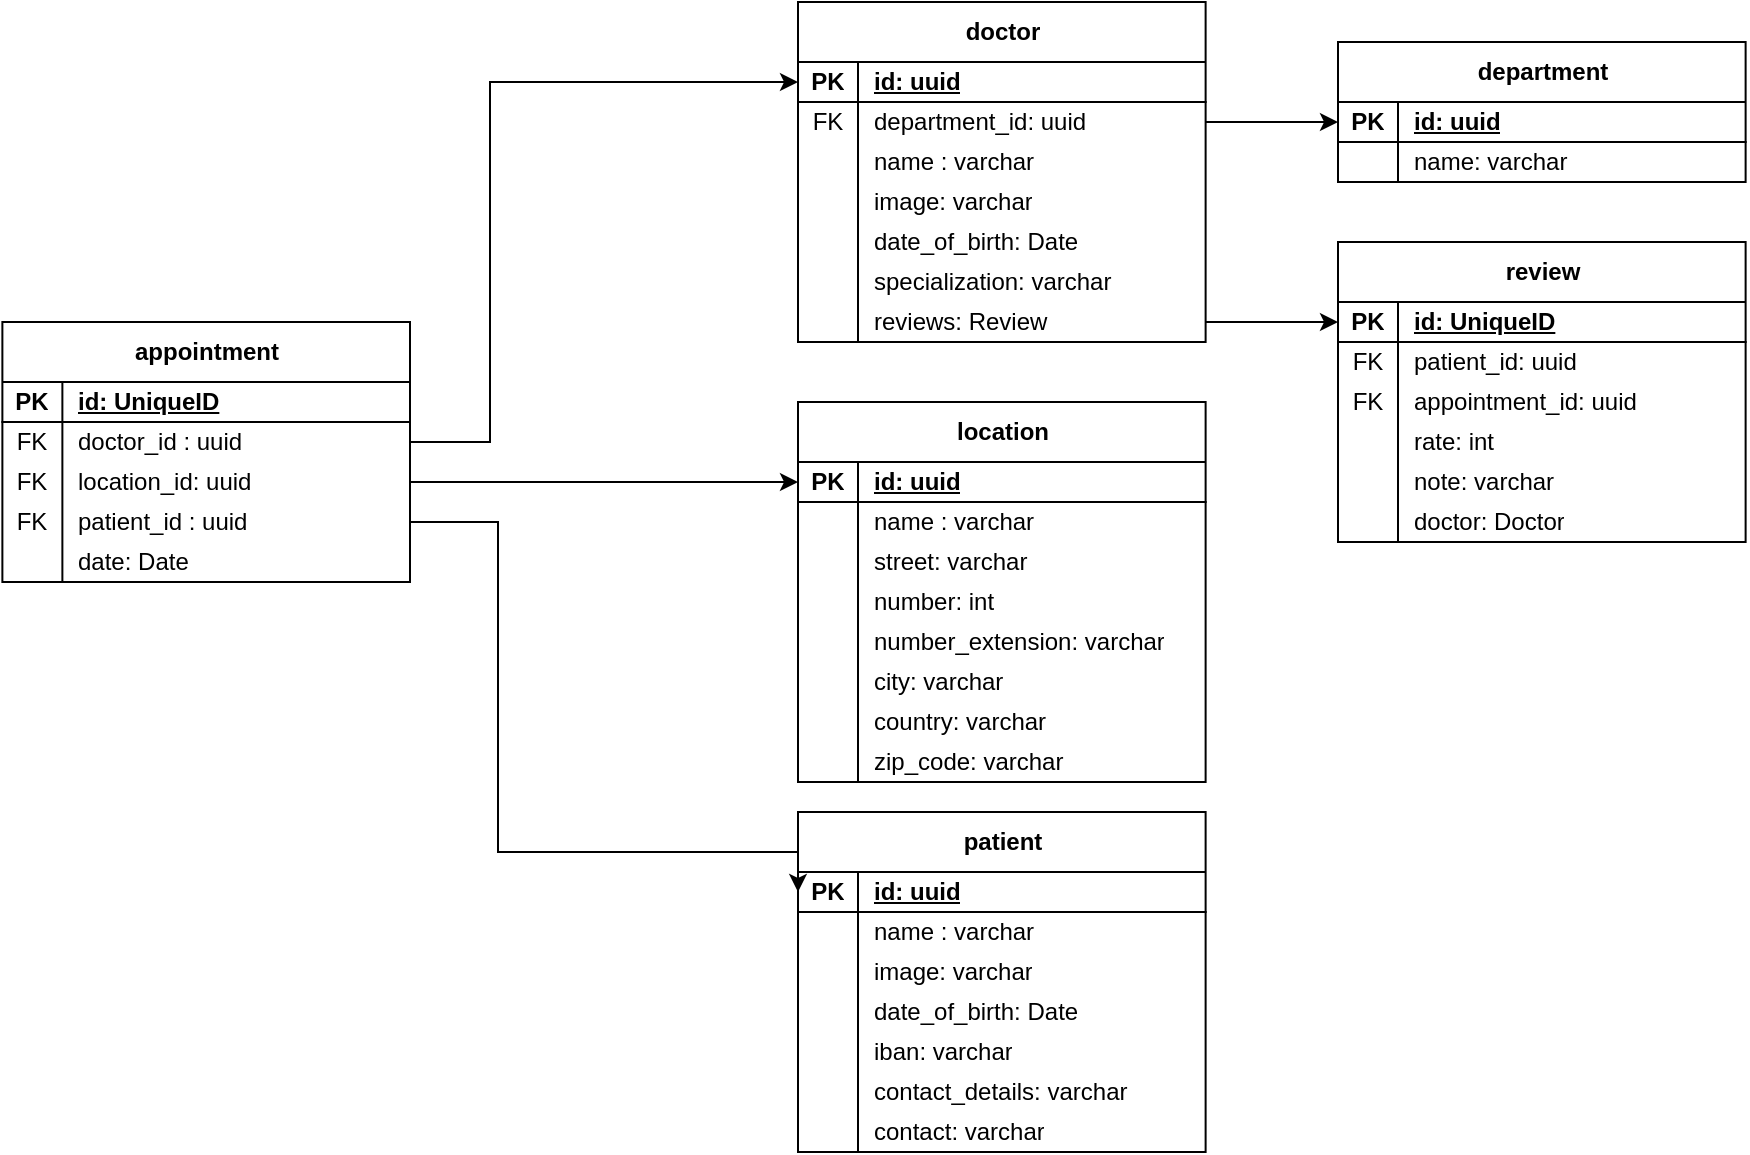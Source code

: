 <mxfile version="28.2.3">
  <diagram name="Page-1" id="9zcao2POnBsEuUNefQDV">
    <mxGraphModel dx="2253" dy="790" grid="1" gridSize="10" guides="1" tooltips="1" connect="1" arrows="1" fold="1" page="1" pageScale="1" pageWidth="827" pageHeight="1169" math="0" shadow="0">
      <root>
        <mxCell id="0" />
        <mxCell id="1" parent="0" />
        <mxCell id="Q81MRmjj6C1oXA7TaWA5-3" value="patient" style="shape=table;startSize=30;container=1;collapsible=1;childLayout=tableLayout;fixedRows=1;rowLines=0;fontStyle=1;align=center;resizeLast=1;html=1;spacing=2;" parent="1" vertex="1">
          <mxGeometry x="214" y="585" width="203.81" height="170" as="geometry" />
        </mxCell>
        <mxCell id="Q81MRmjj6C1oXA7TaWA5-4" value="" style="shape=tableRow;horizontal=0;startSize=0;swimlaneHead=0;swimlaneBody=0;fillColor=none;collapsible=0;dropTarget=0;points=[[0,0.5],[1,0.5]];portConstraint=eastwest;top=0;left=0;right=0;bottom=1;spacing=2;" parent="Q81MRmjj6C1oXA7TaWA5-3" vertex="1">
          <mxGeometry y="30" width="203.81" height="20" as="geometry" />
        </mxCell>
        <mxCell id="Q81MRmjj6C1oXA7TaWA5-5" value="PK" style="shape=partialRectangle;connectable=0;fillColor=none;top=0;left=0;bottom=0;right=0;fontStyle=1;overflow=hidden;whiteSpace=wrap;html=1;spacing=2;" parent="Q81MRmjj6C1oXA7TaWA5-4" vertex="1">
          <mxGeometry width="30" height="20" as="geometry">
            <mxRectangle width="30" height="20" as="alternateBounds" />
          </mxGeometry>
        </mxCell>
        <mxCell id="Q81MRmjj6C1oXA7TaWA5-6" value="id: uuid" style="shape=partialRectangle;connectable=0;fillColor=none;top=0;left=0;bottom=0;right=0;align=left;spacingLeft=6;fontStyle=5;overflow=hidden;whiteSpace=wrap;html=1;spacing=2;" parent="Q81MRmjj6C1oXA7TaWA5-4" vertex="1">
          <mxGeometry x="30" width="173.81" height="20" as="geometry">
            <mxRectangle width="173.81" height="20" as="alternateBounds" />
          </mxGeometry>
        </mxCell>
        <mxCell id="Q81MRmjj6C1oXA7TaWA5-10" value="" style="shape=tableRow;horizontal=0;startSize=0;swimlaneHead=0;swimlaneBody=0;fillColor=none;collapsible=0;dropTarget=0;points=[[0,0.5],[1,0.5]];portConstraint=eastwest;top=0;left=0;right=0;bottom=0;spacing=2;" parent="Q81MRmjj6C1oXA7TaWA5-3" vertex="1">
          <mxGeometry y="50" width="203.81" height="20" as="geometry" />
        </mxCell>
        <mxCell id="Q81MRmjj6C1oXA7TaWA5-11" value="" style="shape=partialRectangle;connectable=0;fillColor=none;top=0;left=0;bottom=0;right=0;editable=1;overflow=hidden;whiteSpace=wrap;html=1;spacing=2;" parent="Q81MRmjj6C1oXA7TaWA5-10" vertex="1">
          <mxGeometry width="30" height="20" as="geometry">
            <mxRectangle width="30" height="20" as="alternateBounds" />
          </mxGeometry>
        </mxCell>
        <mxCell id="Q81MRmjj6C1oXA7TaWA5-12" value="name : varchar" style="shape=partialRectangle;connectable=0;fillColor=none;top=0;left=0;bottom=0;right=0;align=left;spacingLeft=6;overflow=hidden;whiteSpace=wrap;html=1;spacing=2;" parent="Q81MRmjj6C1oXA7TaWA5-10" vertex="1">
          <mxGeometry x="30" width="173.81" height="20" as="geometry">
            <mxRectangle width="173.81" height="20" as="alternateBounds" />
          </mxGeometry>
        </mxCell>
        <mxCell id="Q81MRmjj6C1oXA7TaWA5-13" style="shape=tableRow;horizontal=0;startSize=0;swimlaneHead=0;swimlaneBody=0;fillColor=none;collapsible=0;dropTarget=0;points=[[0,0.5],[1,0.5]];portConstraint=eastwest;top=0;left=0;right=0;bottom=0;spacing=2;" parent="Q81MRmjj6C1oXA7TaWA5-3" vertex="1">
          <mxGeometry y="70" width="203.81" height="20" as="geometry" />
        </mxCell>
        <mxCell id="Q81MRmjj6C1oXA7TaWA5-14" style="shape=partialRectangle;connectable=0;fillColor=none;top=0;left=0;bottom=0;right=0;editable=1;overflow=hidden;whiteSpace=wrap;html=1;spacing=2;" parent="Q81MRmjj6C1oXA7TaWA5-13" vertex="1">
          <mxGeometry width="30" height="20" as="geometry">
            <mxRectangle width="30" height="20" as="alternateBounds" />
          </mxGeometry>
        </mxCell>
        <mxCell id="Q81MRmjj6C1oXA7TaWA5-15" value="image: varchar" style="shape=partialRectangle;connectable=0;fillColor=none;top=0;left=0;bottom=0;right=0;align=left;spacingLeft=6;overflow=hidden;whiteSpace=wrap;html=1;spacing=2;" parent="Q81MRmjj6C1oXA7TaWA5-13" vertex="1">
          <mxGeometry x="30" width="173.81" height="20" as="geometry">
            <mxRectangle width="173.81" height="20" as="alternateBounds" />
          </mxGeometry>
        </mxCell>
        <mxCell id="Q81MRmjj6C1oXA7TaWA5-16" style="shape=tableRow;horizontal=0;startSize=0;swimlaneHead=0;swimlaneBody=0;fillColor=none;collapsible=0;dropTarget=0;points=[[0,0.5],[1,0.5]];portConstraint=eastwest;top=0;left=0;right=0;bottom=0;spacing=2;" parent="Q81MRmjj6C1oXA7TaWA5-3" vertex="1">
          <mxGeometry y="90" width="203.81" height="20" as="geometry" />
        </mxCell>
        <mxCell id="Q81MRmjj6C1oXA7TaWA5-17" style="shape=partialRectangle;connectable=0;fillColor=none;top=0;left=0;bottom=0;right=0;editable=1;overflow=hidden;whiteSpace=wrap;html=1;spacing=2;" parent="Q81MRmjj6C1oXA7TaWA5-16" vertex="1">
          <mxGeometry width="30" height="20" as="geometry">
            <mxRectangle width="30" height="20" as="alternateBounds" />
          </mxGeometry>
        </mxCell>
        <mxCell id="Q81MRmjj6C1oXA7TaWA5-18" value="date_of_birth: Date" style="shape=partialRectangle;connectable=0;fillColor=none;top=0;left=0;bottom=0;right=0;align=left;spacingLeft=6;overflow=hidden;whiteSpace=wrap;html=1;spacing=2;" parent="Q81MRmjj6C1oXA7TaWA5-16" vertex="1">
          <mxGeometry x="30" width="173.81" height="20" as="geometry">
            <mxRectangle width="173.81" height="20" as="alternateBounds" />
          </mxGeometry>
        </mxCell>
        <mxCell id="Q81MRmjj6C1oXA7TaWA5-19" style="shape=tableRow;horizontal=0;startSize=0;swimlaneHead=0;swimlaneBody=0;fillColor=none;collapsible=0;dropTarget=0;points=[[0,0.5],[1,0.5]];portConstraint=eastwest;top=0;left=0;right=0;bottom=0;spacing=2;" parent="Q81MRmjj6C1oXA7TaWA5-3" vertex="1">
          <mxGeometry y="110" width="203.81" height="20" as="geometry" />
        </mxCell>
        <mxCell id="Q81MRmjj6C1oXA7TaWA5-20" style="shape=partialRectangle;connectable=0;fillColor=none;top=0;left=0;bottom=0;right=0;editable=1;overflow=hidden;whiteSpace=wrap;html=1;spacing=2;" parent="Q81MRmjj6C1oXA7TaWA5-19" vertex="1">
          <mxGeometry width="30" height="20" as="geometry">
            <mxRectangle width="30" height="20" as="alternateBounds" />
          </mxGeometry>
        </mxCell>
        <mxCell id="Q81MRmjj6C1oXA7TaWA5-21" value="iban: varchar" style="shape=partialRectangle;connectable=0;fillColor=none;top=0;left=0;bottom=0;right=0;align=left;spacingLeft=6;overflow=hidden;whiteSpace=wrap;html=1;spacing=2;" parent="Q81MRmjj6C1oXA7TaWA5-19" vertex="1">
          <mxGeometry x="30" width="173.81" height="20" as="geometry">
            <mxRectangle width="173.81" height="20" as="alternateBounds" />
          </mxGeometry>
        </mxCell>
        <mxCell id="Q81MRmjj6C1oXA7TaWA5-22" style="shape=tableRow;horizontal=0;startSize=0;swimlaneHead=0;swimlaneBody=0;fillColor=none;collapsible=0;dropTarget=0;points=[[0,0.5],[1,0.5]];portConstraint=eastwest;top=0;left=0;right=0;bottom=0;spacing=2;" parent="Q81MRmjj6C1oXA7TaWA5-3" vertex="1">
          <mxGeometry y="130" width="203.81" height="20" as="geometry" />
        </mxCell>
        <mxCell id="Q81MRmjj6C1oXA7TaWA5-23" style="shape=partialRectangle;connectable=0;fillColor=none;top=0;left=0;bottom=0;right=0;editable=1;overflow=hidden;whiteSpace=wrap;html=1;spacing=2;" parent="Q81MRmjj6C1oXA7TaWA5-22" vertex="1">
          <mxGeometry width="30" height="20" as="geometry">
            <mxRectangle width="30" height="20" as="alternateBounds" />
          </mxGeometry>
        </mxCell>
        <mxCell id="Q81MRmjj6C1oXA7TaWA5-24" value="contact_details: varchar" style="shape=partialRectangle;connectable=0;fillColor=none;top=0;left=0;bottom=0;right=0;align=left;spacingLeft=6;overflow=hidden;whiteSpace=wrap;html=1;spacing=2;" parent="Q81MRmjj6C1oXA7TaWA5-22" vertex="1">
          <mxGeometry x="30" width="173.81" height="20" as="geometry">
            <mxRectangle width="173.81" height="20" as="alternateBounds" />
          </mxGeometry>
        </mxCell>
        <mxCell id="Q81MRmjj6C1oXA7TaWA5-25" style="shape=tableRow;horizontal=0;startSize=0;swimlaneHead=0;swimlaneBody=0;fillColor=none;collapsible=0;dropTarget=0;points=[[0,0.5],[1,0.5]];portConstraint=eastwest;top=0;left=0;right=0;bottom=0;spacing=2;" parent="Q81MRmjj6C1oXA7TaWA5-3" vertex="1">
          <mxGeometry y="150" width="203.81" height="20" as="geometry" />
        </mxCell>
        <mxCell id="Q81MRmjj6C1oXA7TaWA5-26" style="shape=partialRectangle;connectable=0;fillColor=none;top=0;left=0;bottom=0;right=0;editable=1;overflow=hidden;whiteSpace=wrap;html=1;spacing=2;" parent="Q81MRmjj6C1oXA7TaWA5-25" vertex="1">
          <mxGeometry width="30" height="20" as="geometry">
            <mxRectangle width="30" height="20" as="alternateBounds" />
          </mxGeometry>
        </mxCell>
        <mxCell id="Q81MRmjj6C1oXA7TaWA5-27" value="contact: varchar" style="shape=partialRectangle;connectable=0;fillColor=none;top=0;left=0;bottom=0;right=0;align=left;spacingLeft=6;overflow=hidden;whiteSpace=wrap;html=1;spacing=2;" parent="Q81MRmjj6C1oXA7TaWA5-25" vertex="1">
          <mxGeometry x="30" width="173.81" height="20" as="geometry">
            <mxRectangle width="173.81" height="20" as="alternateBounds" />
          </mxGeometry>
        </mxCell>
        <mxCell id="Q81MRmjj6C1oXA7TaWA5-28" value="doctor" style="shape=table;startSize=30;container=1;collapsible=1;childLayout=tableLayout;fixedRows=1;rowLines=0;fontStyle=1;align=center;resizeLast=1;html=1;spacing=2;" parent="1" vertex="1">
          <mxGeometry x="214" y="180" width="203.81" height="170" as="geometry" />
        </mxCell>
        <mxCell id="Q81MRmjj6C1oXA7TaWA5-29" value="" style="shape=tableRow;horizontal=0;startSize=0;swimlaneHead=0;swimlaneBody=0;fillColor=none;collapsible=0;dropTarget=0;points=[[0,0.5],[1,0.5]];portConstraint=eastwest;top=0;left=0;right=0;bottom=1;spacing=2;" parent="Q81MRmjj6C1oXA7TaWA5-28" vertex="1">
          <mxGeometry y="30" width="203.81" height="20" as="geometry" />
        </mxCell>
        <mxCell id="Q81MRmjj6C1oXA7TaWA5-30" value="PK" style="shape=partialRectangle;connectable=0;fillColor=none;top=0;left=0;bottom=0;right=0;fontStyle=1;overflow=hidden;whiteSpace=wrap;html=1;spacing=2;" parent="Q81MRmjj6C1oXA7TaWA5-29" vertex="1">
          <mxGeometry width="30" height="20" as="geometry">
            <mxRectangle width="30" height="20" as="alternateBounds" />
          </mxGeometry>
        </mxCell>
        <mxCell id="Q81MRmjj6C1oXA7TaWA5-31" value="id: uuid" style="shape=partialRectangle;connectable=0;fillColor=none;top=0;left=0;bottom=0;right=0;align=left;spacingLeft=6;fontStyle=5;overflow=hidden;whiteSpace=wrap;html=1;spacing=2;" parent="Q81MRmjj6C1oXA7TaWA5-29" vertex="1">
          <mxGeometry x="30" width="173.81" height="20" as="geometry">
            <mxRectangle width="173.81" height="20" as="alternateBounds" />
          </mxGeometry>
        </mxCell>
        <mxCell id="Q81MRmjj6C1oXA7TaWA5-41" style="shape=tableRow;horizontal=0;startSize=0;swimlaneHead=0;swimlaneBody=0;fillColor=none;collapsible=0;dropTarget=0;points=[[0,0.5],[1,0.5]];portConstraint=eastwest;top=0;left=0;right=0;bottom=0;spacing=2;" parent="Q81MRmjj6C1oXA7TaWA5-28" vertex="1">
          <mxGeometry y="50" width="203.81" height="20" as="geometry" />
        </mxCell>
        <mxCell id="Q81MRmjj6C1oXA7TaWA5-42" value="FK" style="shape=partialRectangle;connectable=0;fillColor=none;top=0;left=0;bottom=0;right=0;editable=1;overflow=hidden;whiteSpace=wrap;html=1;spacing=2;" parent="Q81MRmjj6C1oXA7TaWA5-41" vertex="1">
          <mxGeometry width="30" height="20" as="geometry">
            <mxRectangle width="30" height="20" as="alternateBounds" />
          </mxGeometry>
        </mxCell>
        <mxCell id="Q81MRmjj6C1oXA7TaWA5-43" value="department_id: uuid" style="shape=partialRectangle;connectable=0;fillColor=none;top=0;left=0;bottom=0;right=0;align=left;spacingLeft=6;overflow=hidden;whiteSpace=wrap;html=1;spacing=2;" parent="Q81MRmjj6C1oXA7TaWA5-41" vertex="1">
          <mxGeometry x="30" width="173.81" height="20" as="geometry">
            <mxRectangle width="173.81" height="20" as="alternateBounds" />
          </mxGeometry>
        </mxCell>
        <mxCell id="Q81MRmjj6C1oXA7TaWA5-32" value="" style="shape=tableRow;horizontal=0;startSize=0;swimlaneHead=0;swimlaneBody=0;fillColor=none;collapsible=0;dropTarget=0;points=[[0,0.5],[1,0.5]];portConstraint=eastwest;top=0;left=0;right=0;bottom=0;spacing=2;" parent="Q81MRmjj6C1oXA7TaWA5-28" vertex="1">
          <mxGeometry y="70" width="203.81" height="20" as="geometry" />
        </mxCell>
        <mxCell id="Q81MRmjj6C1oXA7TaWA5-33" value="" style="shape=partialRectangle;connectable=0;fillColor=none;top=0;left=0;bottom=0;right=0;editable=1;overflow=hidden;whiteSpace=wrap;html=1;spacing=2;" parent="Q81MRmjj6C1oXA7TaWA5-32" vertex="1">
          <mxGeometry width="30" height="20" as="geometry">
            <mxRectangle width="30" height="20" as="alternateBounds" />
          </mxGeometry>
        </mxCell>
        <mxCell id="Q81MRmjj6C1oXA7TaWA5-34" value="name : varchar" style="shape=partialRectangle;connectable=0;fillColor=none;top=0;left=0;bottom=0;right=0;align=left;spacingLeft=6;overflow=hidden;whiteSpace=wrap;html=1;spacing=2;" parent="Q81MRmjj6C1oXA7TaWA5-32" vertex="1">
          <mxGeometry x="30" width="173.81" height="20" as="geometry">
            <mxRectangle width="173.81" height="20" as="alternateBounds" />
          </mxGeometry>
        </mxCell>
        <mxCell id="Q81MRmjj6C1oXA7TaWA5-35" style="shape=tableRow;horizontal=0;startSize=0;swimlaneHead=0;swimlaneBody=0;fillColor=none;collapsible=0;dropTarget=0;points=[[0,0.5],[1,0.5]];portConstraint=eastwest;top=0;left=0;right=0;bottom=0;spacing=2;" parent="Q81MRmjj6C1oXA7TaWA5-28" vertex="1">
          <mxGeometry y="90" width="203.81" height="20" as="geometry" />
        </mxCell>
        <mxCell id="Q81MRmjj6C1oXA7TaWA5-36" style="shape=partialRectangle;connectable=0;fillColor=none;top=0;left=0;bottom=0;right=0;editable=1;overflow=hidden;whiteSpace=wrap;html=1;spacing=2;" parent="Q81MRmjj6C1oXA7TaWA5-35" vertex="1">
          <mxGeometry width="30" height="20" as="geometry">
            <mxRectangle width="30" height="20" as="alternateBounds" />
          </mxGeometry>
        </mxCell>
        <mxCell id="Q81MRmjj6C1oXA7TaWA5-37" value="image: varchar" style="shape=partialRectangle;connectable=0;fillColor=none;top=0;left=0;bottom=0;right=0;align=left;spacingLeft=6;overflow=hidden;whiteSpace=wrap;html=1;spacing=2;" parent="Q81MRmjj6C1oXA7TaWA5-35" vertex="1">
          <mxGeometry x="30" width="173.81" height="20" as="geometry">
            <mxRectangle width="173.81" height="20" as="alternateBounds" />
          </mxGeometry>
        </mxCell>
        <mxCell id="Q81MRmjj6C1oXA7TaWA5-38" style="shape=tableRow;horizontal=0;startSize=0;swimlaneHead=0;swimlaneBody=0;fillColor=none;collapsible=0;dropTarget=0;points=[[0,0.5],[1,0.5]];portConstraint=eastwest;top=0;left=0;right=0;bottom=0;spacing=2;" parent="Q81MRmjj6C1oXA7TaWA5-28" vertex="1">
          <mxGeometry y="110" width="203.81" height="20" as="geometry" />
        </mxCell>
        <mxCell id="Q81MRmjj6C1oXA7TaWA5-39" style="shape=partialRectangle;connectable=0;fillColor=none;top=0;left=0;bottom=0;right=0;editable=1;overflow=hidden;whiteSpace=wrap;html=1;spacing=2;" parent="Q81MRmjj6C1oXA7TaWA5-38" vertex="1">
          <mxGeometry width="30" height="20" as="geometry">
            <mxRectangle width="30" height="20" as="alternateBounds" />
          </mxGeometry>
        </mxCell>
        <mxCell id="Q81MRmjj6C1oXA7TaWA5-40" value="date_of_birth: Date" style="shape=partialRectangle;connectable=0;fillColor=none;top=0;left=0;bottom=0;right=0;align=left;spacingLeft=6;overflow=hidden;whiteSpace=wrap;html=1;spacing=2;" parent="Q81MRmjj6C1oXA7TaWA5-38" vertex="1">
          <mxGeometry x="30" width="173.81" height="20" as="geometry">
            <mxRectangle width="173.81" height="20" as="alternateBounds" />
          </mxGeometry>
        </mxCell>
        <mxCell id="Q81MRmjj6C1oXA7TaWA5-44" style="shape=tableRow;horizontal=0;startSize=0;swimlaneHead=0;swimlaneBody=0;fillColor=none;collapsible=0;dropTarget=0;points=[[0,0.5],[1,0.5]];portConstraint=eastwest;top=0;left=0;right=0;bottom=0;spacing=2;" parent="Q81MRmjj6C1oXA7TaWA5-28" vertex="1">
          <mxGeometry y="130" width="203.81" height="20" as="geometry" />
        </mxCell>
        <mxCell id="Q81MRmjj6C1oXA7TaWA5-45" style="shape=partialRectangle;connectable=0;fillColor=none;top=0;left=0;bottom=0;right=0;editable=1;overflow=hidden;whiteSpace=wrap;html=1;spacing=2;" parent="Q81MRmjj6C1oXA7TaWA5-44" vertex="1">
          <mxGeometry width="30" height="20" as="geometry">
            <mxRectangle width="30" height="20" as="alternateBounds" />
          </mxGeometry>
        </mxCell>
        <mxCell id="Q81MRmjj6C1oXA7TaWA5-46" value="specialization: varchar" style="shape=partialRectangle;connectable=0;fillColor=none;top=0;left=0;bottom=0;right=0;align=left;spacingLeft=6;overflow=hidden;whiteSpace=wrap;html=1;spacing=2;" parent="Q81MRmjj6C1oXA7TaWA5-44" vertex="1">
          <mxGeometry x="30" width="173.81" height="20" as="geometry">
            <mxRectangle width="173.81" height="20" as="alternateBounds" />
          </mxGeometry>
        </mxCell>
        <mxCell id="Q81MRmjj6C1oXA7TaWA5-175" style="shape=tableRow;horizontal=0;startSize=0;swimlaneHead=0;swimlaneBody=0;fillColor=none;collapsible=0;dropTarget=0;points=[[0,0.5],[1,0.5]];portConstraint=eastwest;top=0;left=0;right=0;bottom=0;spacing=2;" parent="Q81MRmjj6C1oXA7TaWA5-28" vertex="1">
          <mxGeometry y="150" width="203.81" height="20" as="geometry" />
        </mxCell>
        <mxCell id="Q81MRmjj6C1oXA7TaWA5-176" style="shape=partialRectangle;connectable=0;fillColor=none;top=0;left=0;bottom=0;right=0;editable=1;overflow=hidden;whiteSpace=wrap;html=1;spacing=2;" parent="Q81MRmjj6C1oXA7TaWA5-175" vertex="1">
          <mxGeometry width="30" height="20" as="geometry">
            <mxRectangle width="30" height="20" as="alternateBounds" />
          </mxGeometry>
        </mxCell>
        <mxCell id="Q81MRmjj6C1oXA7TaWA5-177" value="reviews: Review" style="shape=partialRectangle;connectable=0;fillColor=none;top=0;left=0;bottom=0;right=0;align=left;spacingLeft=6;overflow=hidden;whiteSpace=wrap;html=1;spacing=2;" parent="Q81MRmjj6C1oXA7TaWA5-175" vertex="1">
          <mxGeometry x="30" width="173.81" height="20" as="geometry">
            <mxRectangle width="173.81" height="20" as="alternateBounds" />
          </mxGeometry>
        </mxCell>
        <mxCell id="Q81MRmjj6C1oXA7TaWA5-50" value="appointment" style="shape=table;startSize=30;container=1;collapsible=1;childLayout=tableLayout;fixedRows=1;rowLines=0;fontStyle=1;align=center;resizeLast=1;html=1;spacing=2;" parent="1" vertex="1">
          <mxGeometry x="-183.81" y="340" width="203.81" height="130" as="geometry" />
        </mxCell>
        <mxCell id="Q81MRmjj6C1oXA7TaWA5-51" value="" style="shape=tableRow;horizontal=0;startSize=0;swimlaneHead=0;swimlaneBody=0;fillColor=none;collapsible=0;dropTarget=0;points=[[0,0.5],[1,0.5]];portConstraint=eastwest;top=0;left=0;right=0;bottom=1;spacing=2;" parent="Q81MRmjj6C1oXA7TaWA5-50" vertex="1">
          <mxGeometry y="30" width="203.81" height="20" as="geometry" />
        </mxCell>
        <mxCell id="Q81MRmjj6C1oXA7TaWA5-52" value="PK" style="shape=partialRectangle;connectable=0;fillColor=none;top=0;left=0;bottom=0;right=0;fontStyle=1;overflow=hidden;whiteSpace=wrap;html=1;spacing=2;" parent="Q81MRmjj6C1oXA7TaWA5-51" vertex="1">
          <mxGeometry width="30" height="20" as="geometry">
            <mxRectangle width="30" height="20" as="alternateBounds" />
          </mxGeometry>
        </mxCell>
        <mxCell id="Q81MRmjj6C1oXA7TaWA5-53" value="id: UniqueID" style="shape=partialRectangle;connectable=0;fillColor=none;top=0;left=0;bottom=0;right=0;align=left;spacingLeft=6;fontStyle=5;overflow=hidden;whiteSpace=wrap;html=1;spacing=2;" parent="Q81MRmjj6C1oXA7TaWA5-51" vertex="1">
          <mxGeometry x="30" width="173.81" height="20" as="geometry">
            <mxRectangle width="173.81" height="20" as="alternateBounds" />
          </mxGeometry>
        </mxCell>
        <mxCell id="Q81MRmjj6C1oXA7TaWA5-54" value="" style="shape=tableRow;horizontal=0;startSize=0;swimlaneHead=0;swimlaneBody=0;fillColor=none;collapsible=0;dropTarget=0;points=[[0,0.5],[1,0.5]];portConstraint=eastwest;top=0;left=0;right=0;bottom=0;spacing=2;" parent="Q81MRmjj6C1oXA7TaWA5-50" vertex="1">
          <mxGeometry y="50" width="203.81" height="20" as="geometry" />
        </mxCell>
        <mxCell id="Q81MRmjj6C1oXA7TaWA5-55" value="FK" style="shape=partialRectangle;connectable=0;fillColor=none;top=0;left=0;bottom=0;right=0;editable=1;overflow=hidden;whiteSpace=wrap;html=1;spacing=2;" parent="Q81MRmjj6C1oXA7TaWA5-54" vertex="1">
          <mxGeometry width="30" height="20" as="geometry">
            <mxRectangle width="30" height="20" as="alternateBounds" />
          </mxGeometry>
        </mxCell>
        <mxCell id="Q81MRmjj6C1oXA7TaWA5-56" value="doctor_id : uuid" style="shape=partialRectangle;connectable=0;fillColor=none;top=0;left=0;bottom=0;right=0;align=left;spacingLeft=6;overflow=hidden;whiteSpace=wrap;html=1;spacing=2;" parent="Q81MRmjj6C1oXA7TaWA5-54" vertex="1">
          <mxGeometry x="30" width="173.81" height="20" as="geometry">
            <mxRectangle width="173.81" height="20" as="alternateBounds" />
          </mxGeometry>
        </mxCell>
        <mxCell id="Q81MRmjj6C1oXA7TaWA5-57" style="shape=tableRow;horizontal=0;startSize=0;swimlaneHead=0;swimlaneBody=0;fillColor=none;collapsible=0;dropTarget=0;points=[[0,0.5],[1,0.5]];portConstraint=eastwest;top=0;left=0;right=0;bottom=0;spacing=2;" parent="Q81MRmjj6C1oXA7TaWA5-50" vertex="1">
          <mxGeometry y="70" width="203.81" height="20" as="geometry" />
        </mxCell>
        <mxCell id="Q81MRmjj6C1oXA7TaWA5-58" value="FK" style="shape=partialRectangle;connectable=0;fillColor=none;top=0;left=0;bottom=0;right=0;editable=1;overflow=hidden;whiteSpace=wrap;html=1;spacing=2;" parent="Q81MRmjj6C1oXA7TaWA5-57" vertex="1">
          <mxGeometry width="30" height="20" as="geometry">
            <mxRectangle width="30" height="20" as="alternateBounds" />
          </mxGeometry>
        </mxCell>
        <mxCell id="Q81MRmjj6C1oXA7TaWA5-59" value="location_id: uuid" style="shape=partialRectangle;connectable=0;fillColor=none;top=0;left=0;bottom=0;right=0;align=left;spacingLeft=6;overflow=hidden;whiteSpace=wrap;html=1;spacing=2;" parent="Q81MRmjj6C1oXA7TaWA5-57" vertex="1">
          <mxGeometry x="30" width="173.81" height="20" as="geometry">
            <mxRectangle width="173.81" height="20" as="alternateBounds" />
          </mxGeometry>
        </mxCell>
        <mxCell id="Q81MRmjj6C1oXA7TaWA5-69" value="" style="shape=tableRow;horizontal=0;startSize=0;swimlaneHead=0;swimlaneBody=0;fillColor=none;collapsible=0;dropTarget=0;points=[[0,0.5],[1,0.5]];portConstraint=eastwest;top=0;left=0;right=0;bottom=0;spacing=2;" parent="Q81MRmjj6C1oXA7TaWA5-50" vertex="1">
          <mxGeometry y="90" width="203.81" height="20" as="geometry" />
        </mxCell>
        <mxCell id="Q81MRmjj6C1oXA7TaWA5-70" value="FK" style="shape=partialRectangle;connectable=0;fillColor=none;top=0;left=0;bottom=0;right=0;editable=1;overflow=hidden;whiteSpace=wrap;html=1;spacing=2;" parent="Q81MRmjj6C1oXA7TaWA5-69" vertex="1">
          <mxGeometry width="30" height="20" as="geometry">
            <mxRectangle width="30" height="20" as="alternateBounds" />
          </mxGeometry>
        </mxCell>
        <mxCell id="Q81MRmjj6C1oXA7TaWA5-71" value="patient_id : uuid" style="shape=partialRectangle;connectable=0;fillColor=none;top=0;left=0;bottom=0;right=0;align=left;spacingLeft=6;overflow=hidden;whiteSpace=wrap;html=1;spacing=2;" parent="Q81MRmjj6C1oXA7TaWA5-69" vertex="1">
          <mxGeometry x="30" width="173.81" height="20" as="geometry">
            <mxRectangle width="173.81" height="20" as="alternateBounds" />
          </mxGeometry>
        </mxCell>
        <mxCell id="Q81MRmjj6C1oXA7TaWA5-60" style="shape=tableRow;horizontal=0;startSize=0;swimlaneHead=0;swimlaneBody=0;fillColor=none;collapsible=0;dropTarget=0;points=[[0,0.5],[1,0.5]];portConstraint=eastwest;top=0;left=0;right=0;bottom=0;spacing=2;" parent="Q81MRmjj6C1oXA7TaWA5-50" vertex="1">
          <mxGeometry y="110" width="203.81" height="20" as="geometry" />
        </mxCell>
        <mxCell id="Q81MRmjj6C1oXA7TaWA5-61" style="shape=partialRectangle;connectable=0;fillColor=none;top=0;left=0;bottom=0;right=0;editable=1;overflow=hidden;whiteSpace=wrap;html=1;spacing=2;" parent="Q81MRmjj6C1oXA7TaWA5-60" vertex="1">
          <mxGeometry width="30" height="20" as="geometry">
            <mxRectangle width="30" height="20" as="alternateBounds" />
          </mxGeometry>
        </mxCell>
        <mxCell id="Q81MRmjj6C1oXA7TaWA5-62" value="date: Date" style="shape=partialRectangle;connectable=0;fillColor=none;top=0;left=0;bottom=0;right=0;align=left;spacingLeft=6;overflow=hidden;whiteSpace=wrap;html=1;spacing=2;" parent="Q81MRmjj6C1oXA7TaWA5-60" vertex="1">
          <mxGeometry x="30" width="173.81" height="20" as="geometry">
            <mxRectangle width="173.81" height="20" as="alternateBounds" />
          </mxGeometry>
        </mxCell>
        <mxCell id="Q81MRmjj6C1oXA7TaWA5-72" value="department" style="shape=table;startSize=30;container=1;collapsible=1;childLayout=tableLayout;fixedRows=1;rowLines=0;fontStyle=1;align=center;resizeLast=1;html=1;spacing=2;" parent="1" vertex="1">
          <mxGeometry x="484" y="200" width="203.81" height="70" as="geometry" />
        </mxCell>
        <mxCell id="Q81MRmjj6C1oXA7TaWA5-73" value="" style="shape=tableRow;horizontal=0;startSize=0;swimlaneHead=0;swimlaneBody=0;fillColor=none;collapsible=0;dropTarget=0;points=[[0,0.5],[1,0.5]];portConstraint=eastwest;top=0;left=0;right=0;bottom=1;spacing=2;" parent="Q81MRmjj6C1oXA7TaWA5-72" vertex="1">
          <mxGeometry y="30" width="203.81" height="20" as="geometry" />
        </mxCell>
        <mxCell id="Q81MRmjj6C1oXA7TaWA5-74" value="PK" style="shape=partialRectangle;connectable=0;fillColor=none;top=0;left=0;bottom=0;right=0;fontStyle=1;overflow=hidden;whiteSpace=wrap;html=1;spacing=2;" parent="Q81MRmjj6C1oXA7TaWA5-73" vertex="1">
          <mxGeometry width="30" height="20" as="geometry">
            <mxRectangle width="30" height="20" as="alternateBounds" />
          </mxGeometry>
        </mxCell>
        <mxCell id="Q81MRmjj6C1oXA7TaWA5-75" value="id: uuid" style="shape=partialRectangle;connectable=0;fillColor=none;top=0;left=0;bottom=0;right=0;align=left;spacingLeft=6;fontStyle=5;overflow=hidden;whiteSpace=wrap;html=1;spacing=2;" parent="Q81MRmjj6C1oXA7TaWA5-73" vertex="1">
          <mxGeometry x="30" width="173.81" height="20" as="geometry">
            <mxRectangle width="173.81" height="20" as="alternateBounds" />
          </mxGeometry>
        </mxCell>
        <mxCell id="Q81MRmjj6C1oXA7TaWA5-76" value="" style="shape=tableRow;horizontal=0;startSize=0;swimlaneHead=0;swimlaneBody=0;fillColor=none;collapsible=0;dropTarget=0;points=[[0,0.5],[1,0.5]];portConstraint=eastwest;top=0;left=0;right=0;bottom=0;spacing=2;" parent="Q81MRmjj6C1oXA7TaWA5-72" vertex="1">
          <mxGeometry y="50" width="203.81" height="20" as="geometry" />
        </mxCell>
        <mxCell id="Q81MRmjj6C1oXA7TaWA5-77" value="" style="shape=partialRectangle;connectable=0;fillColor=none;top=0;left=0;bottom=0;right=0;editable=1;overflow=hidden;whiteSpace=wrap;html=1;spacing=2;" parent="Q81MRmjj6C1oXA7TaWA5-76" vertex="1">
          <mxGeometry width="30" height="20" as="geometry">
            <mxRectangle width="30" height="20" as="alternateBounds" />
          </mxGeometry>
        </mxCell>
        <mxCell id="Q81MRmjj6C1oXA7TaWA5-78" value="name: varchar" style="shape=partialRectangle;connectable=0;fillColor=none;top=0;left=0;bottom=0;right=0;align=left;spacingLeft=6;overflow=hidden;whiteSpace=wrap;html=1;spacing=2;" parent="Q81MRmjj6C1oXA7TaWA5-76" vertex="1">
          <mxGeometry x="30" width="173.81" height="20" as="geometry">
            <mxRectangle width="173.81" height="20" as="alternateBounds" />
          </mxGeometry>
        </mxCell>
        <mxCell id="Q81MRmjj6C1oXA7TaWA5-88" style="edgeStyle=orthogonalEdgeStyle;rounded=0;orthogonalLoop=1;jettySize=auto;html=1;exitX=1;exitY=0.5;exitDx=0;exitDy=0;entryX=0;entryY=0.5;entryDx=0;entryDy=0;" parent="1" source="Q81MRmjj6C1oXA7TaWA5-41" target="Q81MRmjj6C1oXA7TaWA5-73" edge="1">
          <mxGeometry relative="1" as="geometry" />
        </mxCell>
        <mxCell id="Q81MRmjj6C1oXA7TaWA5-89" style="edgeStyle=orthogonalEdgeStyle;rounded=0;orthogonalLoop=1;jettySize=auto;html=1;exitX=1;exitY=0.5;exitDx=0;exitDy=0;entryX=0;entryY=0.5;entryDx=0;entryDy=0;" parent="1" source="Q81MRmjj6C1oXA7TaWA5-54" target="Q81MRmjj6C1oXA7TaWA5-29" edge="1">
          <mxGeometry relative="1" as="geometry">
            <Array as="points">
              <mxPoint x="60" y="400" />
              <mxPoint x="60" y="220" />
            </Array>
          </mxGeometry>
        </mxCell>
        <mxCell id="Q81MRmjj6C1oXA7TaWA5-90" style="edgeStyle=orthogonalEdgeStyle;rounded=0;orthogonalLoop=1;jettySize=auto;html=1;exitX=1;exitY=0.5;exitDx=0;exitDy=0;entryX=0;entryY=0.5;entryDx=0;entryDy=0;" parent="1" source="Q81MRmjj6C1oXA7TaWA5-69" target="Q81MRmjj6C1oXA7TaWA5-4" edge="1">
          <mxGeometry relative="1" as="geometry">
            <Array as="points">
              <mxPoint x="64" y="440" />
              <mxPoint x="64" y="605" />
              <mxPoint x="214" y="605" />
            </Array>
          </mxGeometry>
        </mxCell>
        <mxCell id="Q81MRmjj6C1oXA7TaWA5-91" value="location" style="shape=table;startSize=30;container=1;collapsible=1;childLayout=tableLayout;fixedRows=1;rowLines=0;fontStyle=1;align=center;resizeLast=1;html=1;spacing=2;" parent="1" vertex="1">
          <mxGeometry x="214" y="380" width="203.81" height="190" as="geometry" />
        </mxCell>
        <mxCell id="Q81MRmjj6C1oXA7TaWA5-92" value="" style="shape=tableRow;horizontal=0;startSize=0;swimlaneHead=0;swimlaneBody=0;fillColor=none;collapsible=0;dropTarget=0;points=[[0,0.5],[1,0.5]];portConstraint=eastwest;top=0;left=0;right=0;bottom=1;spacing=2;" parent="Q81MRmjj6C1oXA7TaWA5-91" vertex="1">
          <mxGeometry y="30" width="203.81" height="20" as="geometry" />
        </mxCell>
        <mxCell id="Q81MRmjj6C1oXA7TaWA5-93" value="PK" style="shape=partialRectangle;connectable=0;fillColor=none;top=0;left=0;bottom=0;right=0;fontStyle=1;overflow=hidden;whiteSpace=wrap;html=1;spacing=2;" parent="Q81MRmjj6C1oXA7TaWA5-92" vertex="1">
          <mxGeometry width="30" height="20" as="geometry">
            <mxRectangle width="30" height="20" as="alternateBounds" />
          </mxGeometry>
        </mxCell>
        <mxCell id="Q81MRmjj6C1oXA7TaWA5-94" value="id: uuid" style="shape=partialRectangle;connectable=0;fillColor=none;top=0;left=0;bottom=0;right=0;align=left;spacingLeft=6;fontStyle=5;overflow=hidden;whiteSpace=wrap;html=1;spacing=2;" parent="Q81MRmjj6C1oXA7TaWA5-92" vertex="1">
          <mxGeometry x="30" width="173.81" height="20" as="geometry">
            <mxRectangle width="173.81" height="20" as="alternateBounds" />
          </mxGeometry>
        </mxCell>
        <mxCell id="Q81MRmjj6C1oXA7TaWA5-95" value="" style="shape=tableRow;horizontal=0;startSize=0;swimlaneHead=0;swimlaneBody=0;fillColor=none;collapsible=0;dropTarget=0;points=[[0,0.5],[1,0.5]];portConstraint=eastwest;top=0;left=0;right=0;bottom=0;spacing=2;" parent="Q81MRmjj6C1oXA7TaWA5-91" vertex="1">
          <mxGeometry y="50" width="203.81" height="20" as="geometry" />
        </mxCell>
        <mxCell id="Q81MRmjj6C1oXA7TaWA5-96" value="" style="shape=partialRectangle;connectable=0;fillColor=none;top=0;left=0;bottom=0;right=0;editable=1;overflow=hidden;whiteSpace=wrap;html=1;spacing=2;" parent="Q81MRmjj6C1oXA7TaWA5-95" vertex="1">
          <mxGeometry width="30" height="20" as="geometry">
            <mxRectangle width="30" height="20" as="alternateBounds" />
          </mxGeometry>
        </mxCell>
        <mxCell id="Q81MRmjj6C1oXA7TaWA5-97" value="name : varchar" style="shape=partialRectangle;connectable=0;fillColor=none;top=0;left=0;bottom=0;right=0;align=left;spacingLeft=6;overflow=hidden;whiteSpace=wrap;html=1;spacing=2;" parent="Q81MRmjj6C1oXA7TaWA5-95" vertex="1">
          <mxGeometry x="30" width="173.81" height="20" as="geometry">
            <mxRectangle width="173.81" height="20" as="alternateBounds" />
          </mxGeometry>
        </mxCell>
        <mxCell id="Q81MRmjj6C1oXA7TaWA5-98" style="shape=tableRow;horizontal=0;startSize=0;swimlaneHead=0;swimlaneBody=0;fillColor=none;collapsible=0;dropTarget=0;points=[[0,0.5],[1,0.5]];portConstraint=eastwest;top=0;left=0;right=0;bottom=0;spacing=2;" parent="Q81MRmjj6C1oXA7TaWA5-91" vertex="1">
          <mxGeometry y="70" width="203.81" height="20" as="geometry" />
        </mxCell>
        <mxCell id="Q81MRmjj6C1oXA7TaWA5-99" style="shape=partialRectangle;connectable=0;fillColor=none;top=0;left=0;bottom=0;right=0;editable=1;overflow=hidden;whiteSpace=wrap;html=1;spacing=2;" parent="Q81MRmjj6C1oXA7TaWA5-98" vertex="1">
          <mxGeometry width="30" height="20" as="geometry">
            <mxRectangle width="30" height="20" as="alternateBounds" />
          </mxGeometry>
        </mxCell>
        <mxCell id="Q81MRmjj6C1oXA7TaWA5-100" value="street: varchar" style="shape=partialRectangle;connectable=0;fillColor=none;top=0;left=0;bottom=0;right=0;align=left;spacingLeft=6;overflow=hidden;whiteSpace=wrap;html=1;spacing=2;" parent="Q81MRmjj6C1oXA7TaWA5-98" vertex="1">
          <mxGeometry x="30" width="173.81" height="20" as="geometry">
            <mxRectangle width="173.81" height="20" as="alternateBounds" />
          </mxGeometry>
        </mxCell>
        <mxCell id="Q81MRmjj6C1oXA7TaWA5-101" style="shape=tableRow;horizontal=0;startSize=0;swimlaneHead=0;swimlaneBody=0;fillColor=none;collapsible=0;dropTarget=0;points=[[0,0.5],[1,0.5]];portConstraint=eastwest;top=0;left=0;right=0;bottom=0;spacing=2;" parent="Q81MRmjj6C1oXA7TaWA5-91" vertex="1">
          <mxGeometry y="90" width="203.81" height="20" as="geometry" />
        </mxCell>
        <mxCell id="Q81MRmjj6C1oXA7TaWA5-102" style="shape=partialRectangle;connectable=0;fillColor=none;top=0;left=0;bottom=0;right=0;editable=1;overflow=hidden;whiteSpace=wrap;html=1;spacing=2;" parent="Q81MRmjj6C1oXA7TaWA5-101" vertex="1">
          <mxGeometry width="30" height="20" as="geometry">
            <mxRectangle width="30" height="20" as="alternateBounds" />
          </mxGeometry>
        </mxCell>
        <mxCell id="Q81MRmjj6C1oXA7TaWA5-103" value="number: int" style="shape=partialRectangle;connectable=0;fillColor=none;top=0;left=0;bottom=0;right=0;align=left;spacingLeft=6;overflow=hidden;whiteSpace=wrap;html=1;spacing=2;" parent="Q81MRmjj6C1oXA7TaWA5-101" vertex="1">
          <mxGeometry x="30" width="173.81" height="20" as="geometry">
            <mxRectangle width="173.81" height="20" as="alternateBounds" />
          </mxGeometry>
        </mxCell>
        <mxCell id="Q81MRmjj6C1oXA7TaWA5-104" style="shape=tableRow;horizontal=0;startSize=0;swimlaneHead=0;swimlaneBody=0;fillColor=none;collapsible=0;dropTarget=0;points=[[0,0.5],[1,0.5]];portConstraint=eastwest;top=0;left=0;right=0;bottom=0;spacing=2;" parent="Q81MRmjj6C1oXA7TaWA5-91" vertex="1">
          <mxGeometry y="110" width="203.81" height="20" as="geometry" />
        </mxCell>
        <mxCell id="Q81MRmjj6C1oXA7TaWA5-105" style="shape=partialRectangle;connectable=0;fillColor=none;top=0;left=0;bottom=0;right=0;editable=1;overflow=hidden;whiteSpace=wrap;html=1;spacing=2;" parent="Q81MRmjj6C1oXA7TaWA5-104" vertex="1">
          <mxGeometry width="30" height="20" as="geometry">
            <mxRectangle width="30" height="20" as="alternateBounds" />
          </mxGeometry>
        </mxCell>
        <mxCell id="Q81MRmjj6C1oXA7TaWA5-106" value="number_extension: varchar" style="shape=partialRectangle;connectable=0;fillColor=none;top=0;left=0;bottom=0;right=0;align=left;spacingLeft=6;overflow=hidden;whiteSpace=wrap;html=1;spacing=2;" parent="Q81MRmjj6C1oXA7TaWA5-104" vertex="1">
          <mxGeometry x="30" width="173.81" height="20" as="geometry">
            <mxRectangle width="173.81" height="20" as="alternateBounds" />
          </mxGeometry>
        </mxCell>
        <mxCell id="Q81MRmjj6C1oXA7TaWA5-107" style="shape=tableRow;horizontal=0;startSize=0;swimlaneHead=0;swimlaneBody=0;fillColor=none;collapsible=0;dropTarget=0;points=[[0,0.5],[1,0.5]];portConstraint=eastwest;top=0;left=0;right=0;bottom=0;spacing=2;" parent="Q81MRmjj6C1oXA7TaWA5-91" vertex="1">
          <mxGeometry y="130" width="203.81" height="20" as="geometry" />
        </mxCell>
        <mxCell id="Q81MRmjj6C1oXA7TaWA5-108" style="shape=partialRectangle;connectable=0;fillColor=none;top=0;left=0;bottom=0;right=0;editable=1;overflow=hidden;whiteSpace=wrap;html=1;spacing=2;" parent="Q81MRmjj6C1oXA7TaWA5-107" vertex="1">
          <mxGeometry width="30" height="20" as="geometry">
            <mxRectangle width="30" height="20" as="alternateBounds" />
          </mxGeometry>
        </mxCell>
        <mxCell id="Q81MRmjj6C1oXA7TaWA5-109" value="city: varchar" style="shape=partialRectangle;connectable=0;fillColor=none;top=0;left=0;bottom=0;right=0;align=left;spacingLeft=6;overflow=hidden;whiteSpace=wrap;html=1;spacing=2;" parent="Q81MRmjj6C1oXA7TaWA5-107" vertex="1">
          <mxGeometry x="30" width="173.81" height="20" as="geometry">
            <mxRectangle width="173.81" height="20" as="alternateBounds" />
          </mxGeometry>
        </mxCell>
        <mxCell id="Q81MRmjj6C1oXA7TaWA5-110" style="shape=tableRow;horizontal=0;startSize=0;swimlaneHead=0;swimlaneBody=0;fillColor=none;collapsible=0;dropTarget=0;points=[[0,0.5],[1,0.5]];portConstraint=eastwest;top=0;left=0;right=0;bottom=0;spacing=2;" parent="Q81MRmjj6C1oXA7TaWA5-91" vertex="1">
          <mxGeometry y="150" width="203.81" height="20" as="geometry" />
        </mxCell>
        <mxCell id="Q81MRmjj6C1oXA7TaWA5-111" style="shape=partialRectangle;connectable=0;fillColor=none;top=0;left=0;bottom=0;right=0;editable=1;overflow=hidden;whiteSpace=wrap;html=1;spacing=2;" parent="Q81MRmjj6C1oXA7TaWA5-110" vertex="1">
          <mxGeometry width="30" height="20" as="geometry">
            <mxRectangle width="30" height="20" as="alternateBounds" />
          </mxGeometry>
        </mxCell>
        <mxCell id="Q81MRmjj6C1oXA7TaWA5-112" value="country: varchar" style="shape=partialRectangle;connectable=0;fillColor=none;top=0;left=0;bottom=0;right=0;align=left;spacingLeft=6;overflow=hidden;whiteSpace=wrap;html=1;spacing=2;" parent="Q81MRmjj6C1oXA7TaWA5-110" vertex="1">
          <mxGeometry x="30" width="173.81" height="20" as="geometry">
            <mxRectangle width="173.81" height="20" as="alternateBounds" />
          </mxGeometry>
        </mxCell>
        <mxCell id="Q81MRmjj6C1oXA7TaWA5-114" style="shape=tableRow;horizontal=0;startSize=0;swimlaneHead=0;swimlaneBody=0;fillColor=none;collapsible=0;dropTarget=0;points=[[0,0.5],[1,0.5]];portConstraint=eastwest;top=0;left=0;right=0;bottom=0;spacing=2;" parent="Q81MRmjj6C1oXA7TaWA5-91" vertex="1">
          <mxGeometry y="170" width="203.81" height="20" as="geometry" />
        </mxCell>
        <mxCell id="Q81MRmjj6C1oXA7TaWA5-115" style="shape=partialRectangle;connectable=0;fillColor=none;top=0;left=0;bottom=0;right=0;editable=1;overflow=hidden;whiteSpace=wrap;html=1;spacing=2;" parent="Q81MRmjj6C1oXA7TaWA5-114" vertex="1">
          <mxGeometry width="30" height="20" as="geometry">
            <mxRectangle width="30" height="20" as="alternateBounds" />
          </mxGeometry>
        </mxCell>
        <mxCell id="Q81MRmjj6C1oXA7TaWA5-116" value="zip_code: varchar" style="shape=partialRectangle;connectable=0;fillColor=none;top=0;left=0;bottom=0;right=0;align=left;spacingLeft=6;overflow=hidden;whiteSpace=wrap;html=1;spacing=2;" parent="Q81MRmjj6C1oXA7TaWA5-114" vertex="1">
          <mxGeometry x="30" width="173.81" height="20" as="geometry">
            <mxRectangle width="173.81" height="20" as="alternateBounds" />
          </mxGeometry>
        </mxCell>
        <mxCell id="Q81MRmjj6C1oXA7TaWA5-113" style="edgeStyle=orthogonalEdgeStyle;rounded=0;orthogonalLoop=1;jettySize=auto;html=1;exitX=1;exitY=0.5;exitDx=0;exitDy=0;entryX=0;entryY=0.5;entryDx=0;entryDy=0;" parent="1" source="Q81MRmjj6C1oXA7TaWA5-57" target="Q81MRmjj6C1oXA7TaWA5-92" edge="1">
          <mxGeometry relative="1" as="geometry" />
        </mxCell>
        <mxCell id="Q81MRmjj6C1oXA7TaWA5-117" value="review" style="shape=table;startSize=30;container=1;collapsible=1;childLayout=tableLayout;fixedRows=1;rowLines=0;fontStyle=1;align=center;resizeLast=1;html=1;spacing=2;" parent="1" vertex="1">
          <mxGeometry x="484" y="300" width="203.81" height="150" as="geometry" />
        </mxCell>
        <mxCell id="Q81MRmjj6C1oXA7TaWA5-118" value="" style="shape=tableRow;horizontal=0;startSize=0;swimlaneHead=0;swimlaneBody=0;fillColor=none;collapsible=0;dropTarget=0;points=[[0,0.5],[1,0.5]];portConstraint=eastwest;top=0;left=0;right=0;bottom=1;spacing=2;" parent="Q81MRmjj6C1oXA7TaWA5-117" vertex="1">
          <mxGeometry y="30" width="203.81" height="20" as="geometry" />
        </mxCell>
        <mxCell id="Q81MRmjj6C1oXA7TaWA5-119" value="PK" style="shape=partialRectangle;connectable=0;fillColor=none;top=0;left=0;bottom=0;right=0;fontStyle=1;overflow=hidden;whiteSpace=wrap;html=1;spacing=2;" parent="Q81MRmjj6C1oXA7TaWA5-118" vertex="1">
          <mxGeometry width="30" height="20" as="geometry">
            <mxRectangle width="30" height="20" as="alternateBounds" />
          </mxGeometry>
        </mxCell>
        <mxCell id="Q81MRmjj6C1oXA7TaWA5-120" value="id: UniqueID" style="shape=partialRectangle;connectable=0;fillColor=none;top=0;left=0;bottom=0;right=0;align=left;spacingLeft=6;fontStyle=5;overflow=hidden;whiteSpace=wrap;html=1;spacing=2;" parent="Q81MRmjj6C1oXA7TaWA5-118" vertex="1">
          <mxGeometry x="30" width="173.81" height="20" as="geometry">
            <mxRectangle width="173.81" height="20" as="alternateBounds" />
          </mxGeometry>
        </mxCell>
        <mxCell id="Q81MRmjj6C1oXA7TaWA5-124" value="" style="shape=tableRow;horizontal=0;startSize=0;swimlaneHead=0;swimlaneBody=0;fillColor=none;collapsible=0;dropTarget=0;points=[[0,0.5],[1,0.5]];portConstraint=eastwest;top=0;left=0;right=0;bottom=0;spacing=2;" parent="Q81MRmjj6C1oXA7TaWA5-117" vertex="1">
          <mxGeometry y="50" width="203.81" height="20" as="geometry" />
        </mxCell>
        <mxCell id="Q81MRmjj6C1oXA7TaWA5-125" value="FK" style="shape=partialRectangle;connectable=0;fillColor=none;top=0;left=0;bottom=0;right=0;editable=1;overflow=hidden;whiteSpace=wrap;html=1;spacing=2;" parent="Q81MRmjj6C1oXA7TaWA5-124" vertex="1">
          <mxGeometry width="30" height="20" as="geometry">
            <mxRectangle width="30" height="20" as="alternateBounds" />
          </mxGeometry>
        </mxCell>
        <mxCell id="Q81MRmjj6C1oXA7TaWA5-126" value="patient_id: uuid" style="shape=partialRectangle;connectable=0;fillColor=none;top=0;left=0;bottom=0;right=0;align=left;spacingLeft=6;overflow=hidden;whiteSpace=wrap;html=1;spacing=2;" parent="Q81MRmjj6C1oXA7TaWA5-124" vertex="1">
          <mxGeometry x="30" width="173.81" height="20" as="geometry">
            <mxRectangle width="173.81" height="20" as="alternateBounds" />
          </mxGeometry>
        </mxCell>
        <mxCell id="Q81MRmjj6C1oXA7TaWA5-127" value="" style="shape=tableRow;horizontal=0;startSize=0;swimlaneHead=0;swimlaneBody=0;fillColor=none;collapsible=0;dropTarget=0;points=[[0,0.5],[1,0.5]];portConstraint=eastwest;top=0;left=0;right=0;bottom=0;spacing=2;" parent="Q81MRmjj6C1oXA7TaWA5-117" vertex="1">
          <mxGeometry y="70" width="203.81" height="20" as="geometry" />
        </mxCell>
        <mxCell id="Q81MRmjj6C1oXA7TaWA5-128" value="FK" style="shape=partialRectangle;connectable=0;fillColor=none;top=0;left=0;bottom=0;right=0;editable=1;overflow=hidden;whiteSpace=wrap;html=1;spacing=2;" parent="Q81MRmjj6C1oXA7TaWA5-127" vertex="1">
          <mxGeometry width="30" height="20" as="geometry">
            <mxRectangle width="30" height="20" as="alternateBounds" />
          </mxGeometry>
        </mxCell>
        <mxCell id="Q81MRmjj6C1oXA7TaWA5-129" value="appointment_id: uuid" style="shape=partialRectangle;connectable=0;fillColor=none;top=0;left=0;bottom=0;right=0;align=left;spacingLeft=6;overflow=hidden;whiteSpace=wrap;html=1;spacing=2;" parent="Q81MRmjj6C1oXA7TaWA5-127" vertex="1">
          <mxGeometry x="30" width="173.81" height="20" as="geometry">
            <mxRectangle width="173.81" height="20" as="alternateBounds" />
          </mxGeometry>
        </mxCell>
        <mxCell id="Q81MRmjj6C1oXA7TaWA5-143" value="" style="shape=tableRow;horizontal=0;startSize=0;swimlaneHead=0;swimlaneBody=0;fillColor=none;collapsible=0;dropTarget=0;points=[[0,0.5],[1,0.5]];portConstraint=eastwest;top=0;left=0;right=0;bottom=0;spacing=2;" parent="Q81MRmjj6C1oXA7TaWA5-117" vertex="1">
          <mxGeometry y="90" width="203.81" height="20" as="geometry" />
        </mxCell>
        <mxCell id="Q81MRmjj6C1oXA7TaWA5-144" value="" style="shape=partialRectangle;connectable=0;fillColor=none;top=0;left=0;bottom=0;right=0;editable=1;overflow=hidden;whiteSpace=wrap;html=1;spacing=2;" parent="Q81MRmjj6C1oXA7TaWA5-143" vertex="1">
          <mxGeometry width="30" height="20" as="geometry">
            <mxRectangle width="30" height="20" as="alternateBounds" />
          </mxGeometry>
        </mxCell>
        <mxCell id="Q81MRmjj6C1oXA7TaWA5-145" value="rate: int" style="shape=partialRectangle;connectable=0;fillColor=none;top=0;left=0;bottom=0;right=0;align=left;spacingLeft=6;overflow=hidden;whiteSpace=wrap;html=1;spacing=2;" parent="Q81MRmjj6C1oXA7TaWA5-143" vertex="1">
          <mxGeometry x="30" width="173.81" height="20" as="geometry">
            <mxRectangle width="173.81" height="20" as="alternateBounds" />
          </mxGeometry>
        </mxCell>
        <mxCell id="Q81MRmjj6C1oXA7TaWA5-146" value="" style="shape=tableRow;horizontal=0;startSize=0;swimlaneHead=0;swimlaneBody=0;fillColor=none;collapsible=0;dropTarget=0;points=[[0,0.5],[1,0.5]];portConstraint=eastwest;top=0;left=0;right=0;bottom=0;spacing=2;" parent="Q81MRmjj6C1oXA7TaWA5-117" vertex="1">
          <mxGeometry y="110" width="203.81" height="20" as="geometry" />
        </mxCell>
        <mxCell id="Q81MRmjj6C1oXA7TaWA5-147" value="" style="shape=partialRectangle;connectable=0;fillColor=none;top=0;left=0;bottom=0;right=0;editable=1;overflow=hidden;whiteSpace=wrap;html=1;spacing=2;" parent="Q81MRmjj6C1oXA7TaWA5-146" vertex="1">
          <mxGeometry width="30" height="20" as="geometry">
            <mxRectangle width="30" height="20" as="alternateBounds" />
          </mxGeometry>
        </mxCell>
        <mxCell id="Q81MRmjj6C1oXA7TaWA5-148" value="note: varchar" style="shape=partialRectangle;connectable=0;fillColor=none;top=0;left=0;bottom=0;right=0;align=left;spacingLeft=6;overflow=hidden;whiteSpace=wrap;html=1;spacing=2;" parent="Q81MRmjj6C1oXA7TaWA5-146" vertex="1">
          <mxGeometry x="30" width="173.81" height="20" as="geometry">
            <mxRectangle width="173.81" height="20" as="alternateBounds" />
          </mxGeometry>
        </mxCell>
        <mxCell id="Q81MRmjj6C1oXA7TaWA5-199" value="" style="shape=tableRow;horizontal=0;startSize=0;swimlaneHead=0;swimlaneBody=0;fillColor=none;collapsible=0;dropTarget=0;points=[[0,0.5],[1,0.5]];portConstraint=eastwest;top=0;left=0;right=0;bottom=0;spacing=2;" parent="Q81MRmjj6C1oXA7TaWA5-117" vertex="1">
          <mxGeometry y="130" width="203.81" height="20" as="geometry" />
        </mxCell>
        <mxCell id="Q81MRmjj6C1oXA7TaWA5-200" value="" style="shape=partialRectangle;connectable=0;fillColor=none;top=0;left=0;bottom=0;right=0;editable=1;overflow=hidden;whiteSpace=wrap;html=1;spacing=2;" parent="Q81MRmjj6C1oXA7TaWA5-199" vertex="1">
          <mxGeometry width="30" height="20" as="geometry">
            <mxRectangle width="30" height="20" as="alternateBounds" />
          </mxGeometry>
        </mxCell>
        <mxCell id="Q81MRmjj6C1oXA7TaWA5-201" value="doctor: Doctor" style="shape=partialRectangle;connectable=0;fillColor=none;top=0;left=0;bottom=0;right=0;align=left;spacingLeft=6;overflow=hidden;whiteSpace=wrap;html=1;spacing=2;" parent="Q81MRmjj6C1oXA7TaWA5-199" vertex="1">
          <mxGeometry x="30" width="173.81" height="20" as="geometry">
            <mxRectangle width="173.81" height="20" as="alternateBounds" />
          </mxGeometry>
        </mxCell>
        <mxCell id="Q81MRmjj6C1oXA7TaWA5-182" style="edgeStyle=orthogonalEdgeStyle;rounded=0;orthogonalLoop=1;jettySize=auto;html=1;exitX=1;exitY=0.5;exitDx=0;exitDy=0;" parent="1" source="Q81MRmjj6C1oXA7TaWA5-175" target="Q81MRmjj6C1oXA7TaWA5-118" edge="1">
          <mxGeometry relative="1" as="geometry" />
        </mxCell>
      </root>
    </mxGraphModel>
  </diagram>
</mxfile>
